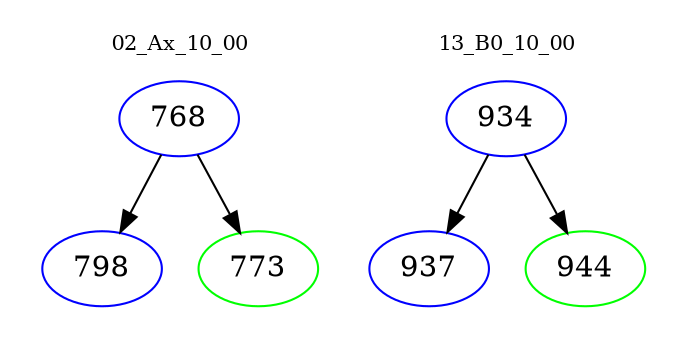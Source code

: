 digraph{
subgraph cluster_0 {
color = white
label = "02_Ax_10_00";
fontsize=10;
T0_768 [label="768", color="blue"]
T0_768 -> T0_798 [color="black"]
T0_798 [label="798", color="blue"]
T0_768 -> T0_773 [color="black"]
T0_773 [label="773", color="green"]
}
subgraph cluster_1 {
color = white
label = "13_B0_10_00";
fontsize=10;
T1_934 [label="934", color="blue"]
T1_934 -> T1_937 [color="black"]
T1_937 [label="937", color="blue"]
T1_934 -> T1_944 [color="black"]
T1_944 [label="944", color="green"]
}
}
